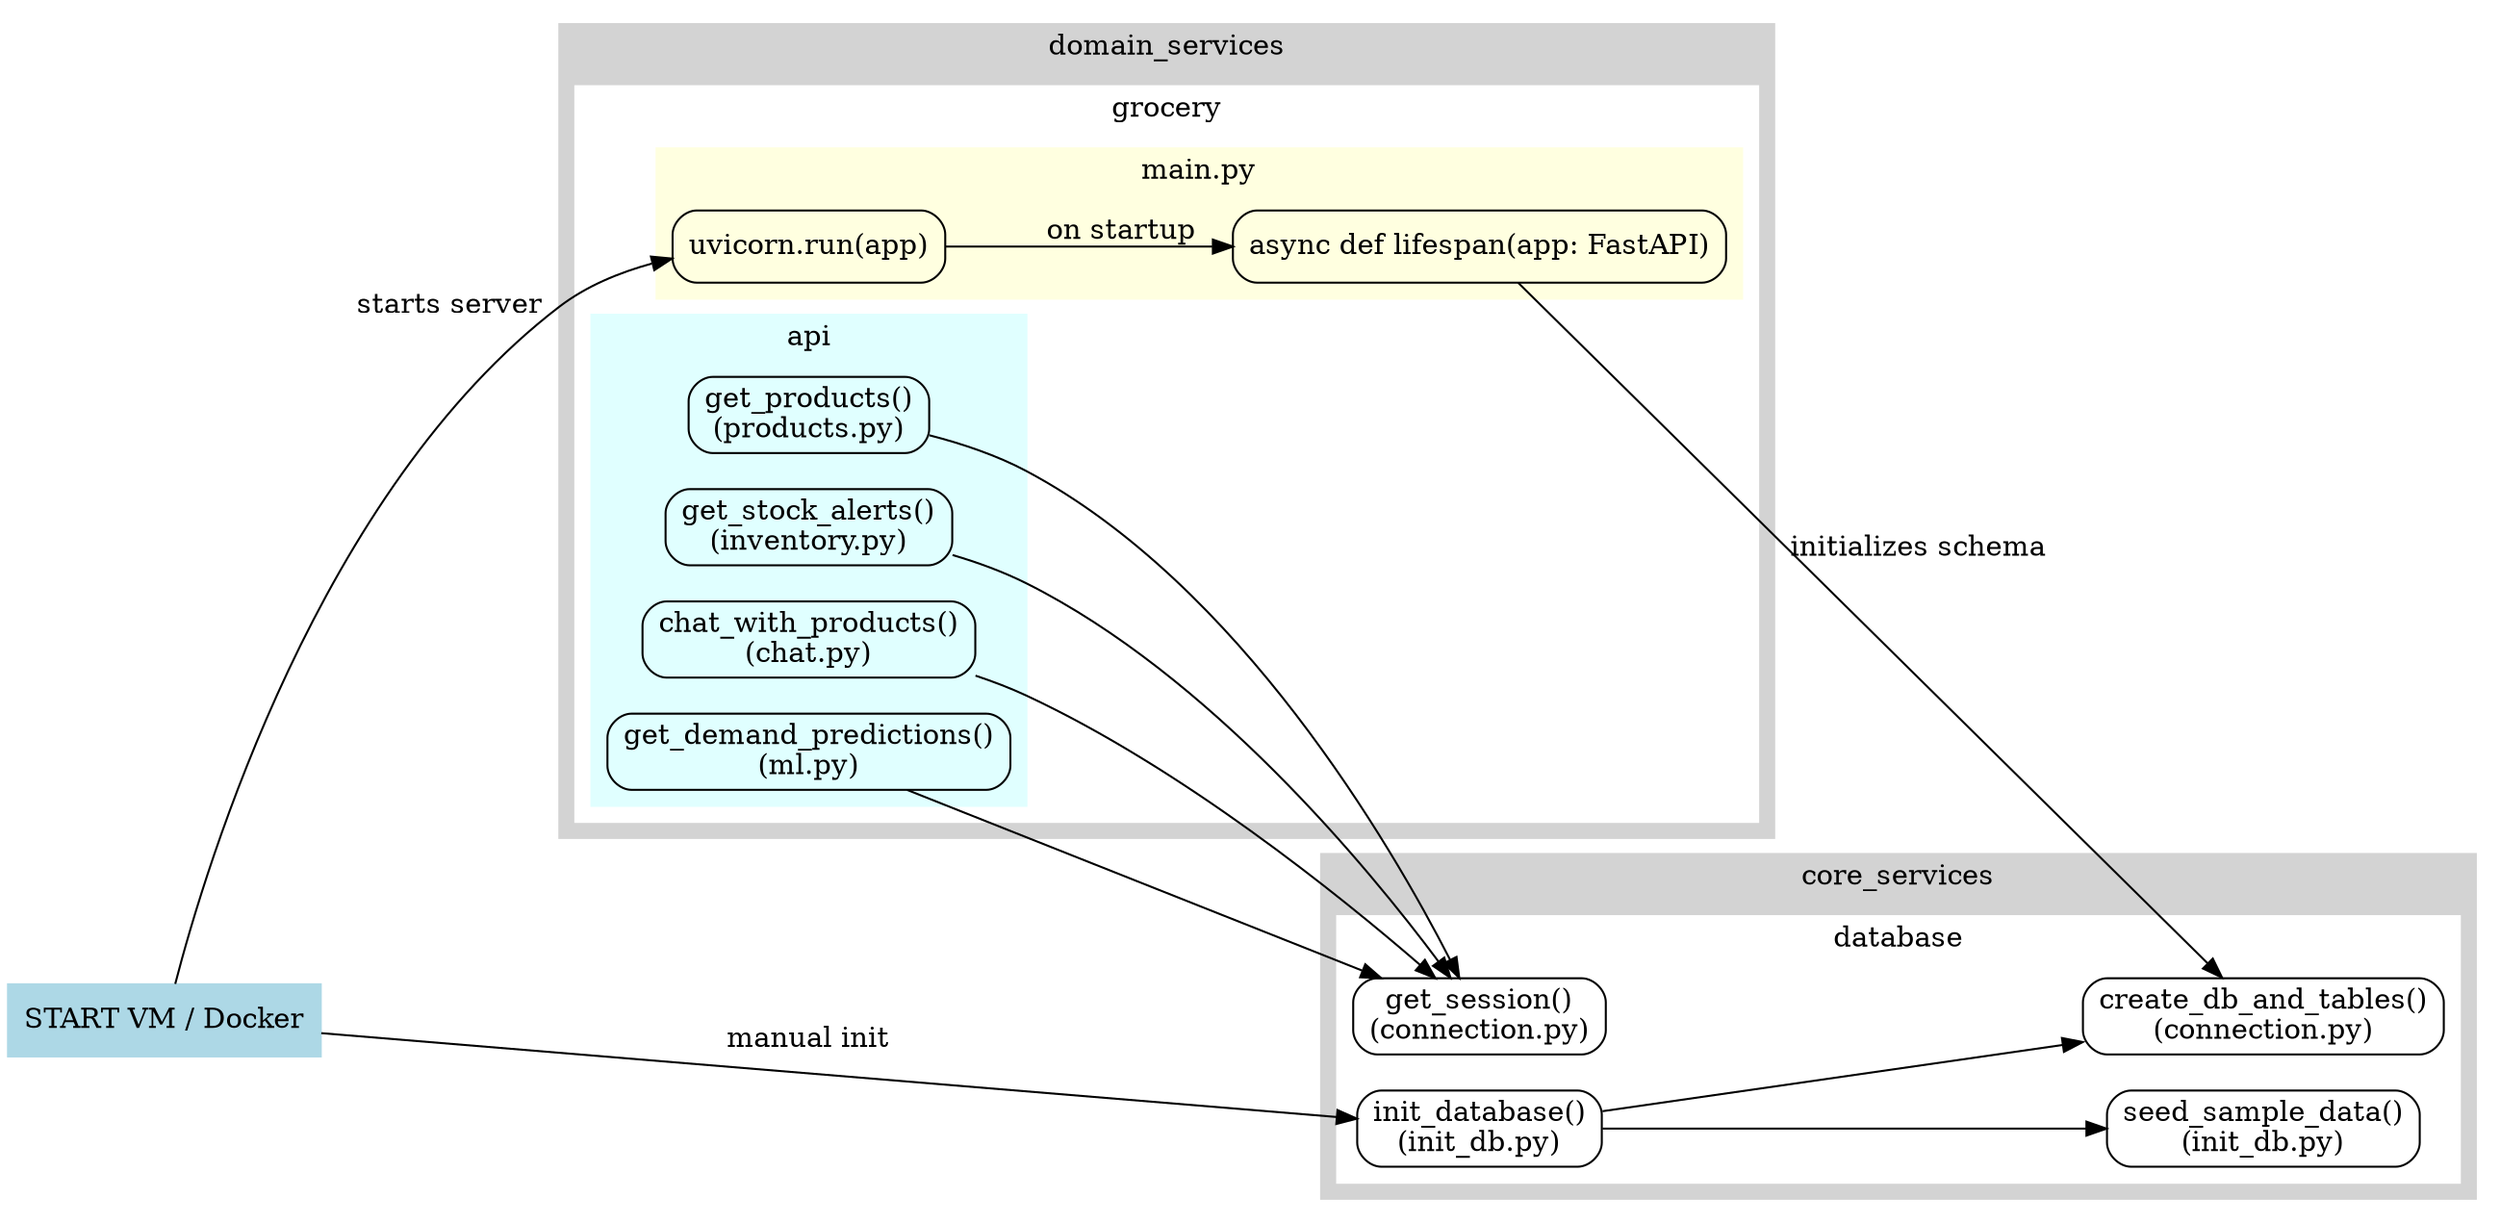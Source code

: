 digraph Project {
    rankdir=LR;
    node [shape=box, style=rounded];

    // External process
    start_vm [label="START VM / Docker", shape=box, style=filled, color=lightblue];

    // Core Services
    subgraph cluster_core_services {
        label="core_services";
        style=filled;
        color=lightgrey;

        subgraph cluster_database {
            label="database";
            style=filled;
            color=white;

            create_db_and_tables [label="create_db_and_tables()\n(connection.py)"];
            get_session [label="get_session()\n(connection.py)"];
            init_db [label="init_database()\n(init_db.py)"];
            seed_data [label="seed_sample_data()\n(init_db.py)"];
        }
    }

    // Domain Services
    subgraph cluster_domain_services {
        label="domain_services";
        style=filled;
        color=lightgrey;

        subgraph cluster_grocery {
            label="grocery";
            style=filled;
            color=white;

            subgraph cluster_main {
                label="main.py";
                style=filled;
                color=lightyellow;

                run_app [label="uvicorn.run(app)"];
                lifespan [label="async def lifespan(app: FastAPI)"];
            }

            subgraph cluster_api {
                label="api";
                style=filled;
                color=lightcyan;

                get_products [label="get_products()\n(products.py)"];
                get_stock_alerts [label="get_stock_alerts()\n(inventory.py)"];
                chat_with_products [label="chat_with_products()\n(chat.py)"];
                get_demand_predictions [label="get_demand_predictions()\n(ml.py)"];
            }
        }
    }

    // Edges
    start_vm -> run_app [label="starts server"];
    run_app -> lifespan [label="on startup"];
    lifespan -> create_db_and_tables [label="initializes schema"];

    // Manual DB initialization
    start_vm -> init_db [label="manual init"];
    init_db -> create_db_and_tables;
    init_db -> seed_data;

    // API to DB connections
    get_products -> get_session;
    get_stock_alerts -> get_session;
    chat_with_products -> get_session;
    get_demand_predictions -> get_session;
}
